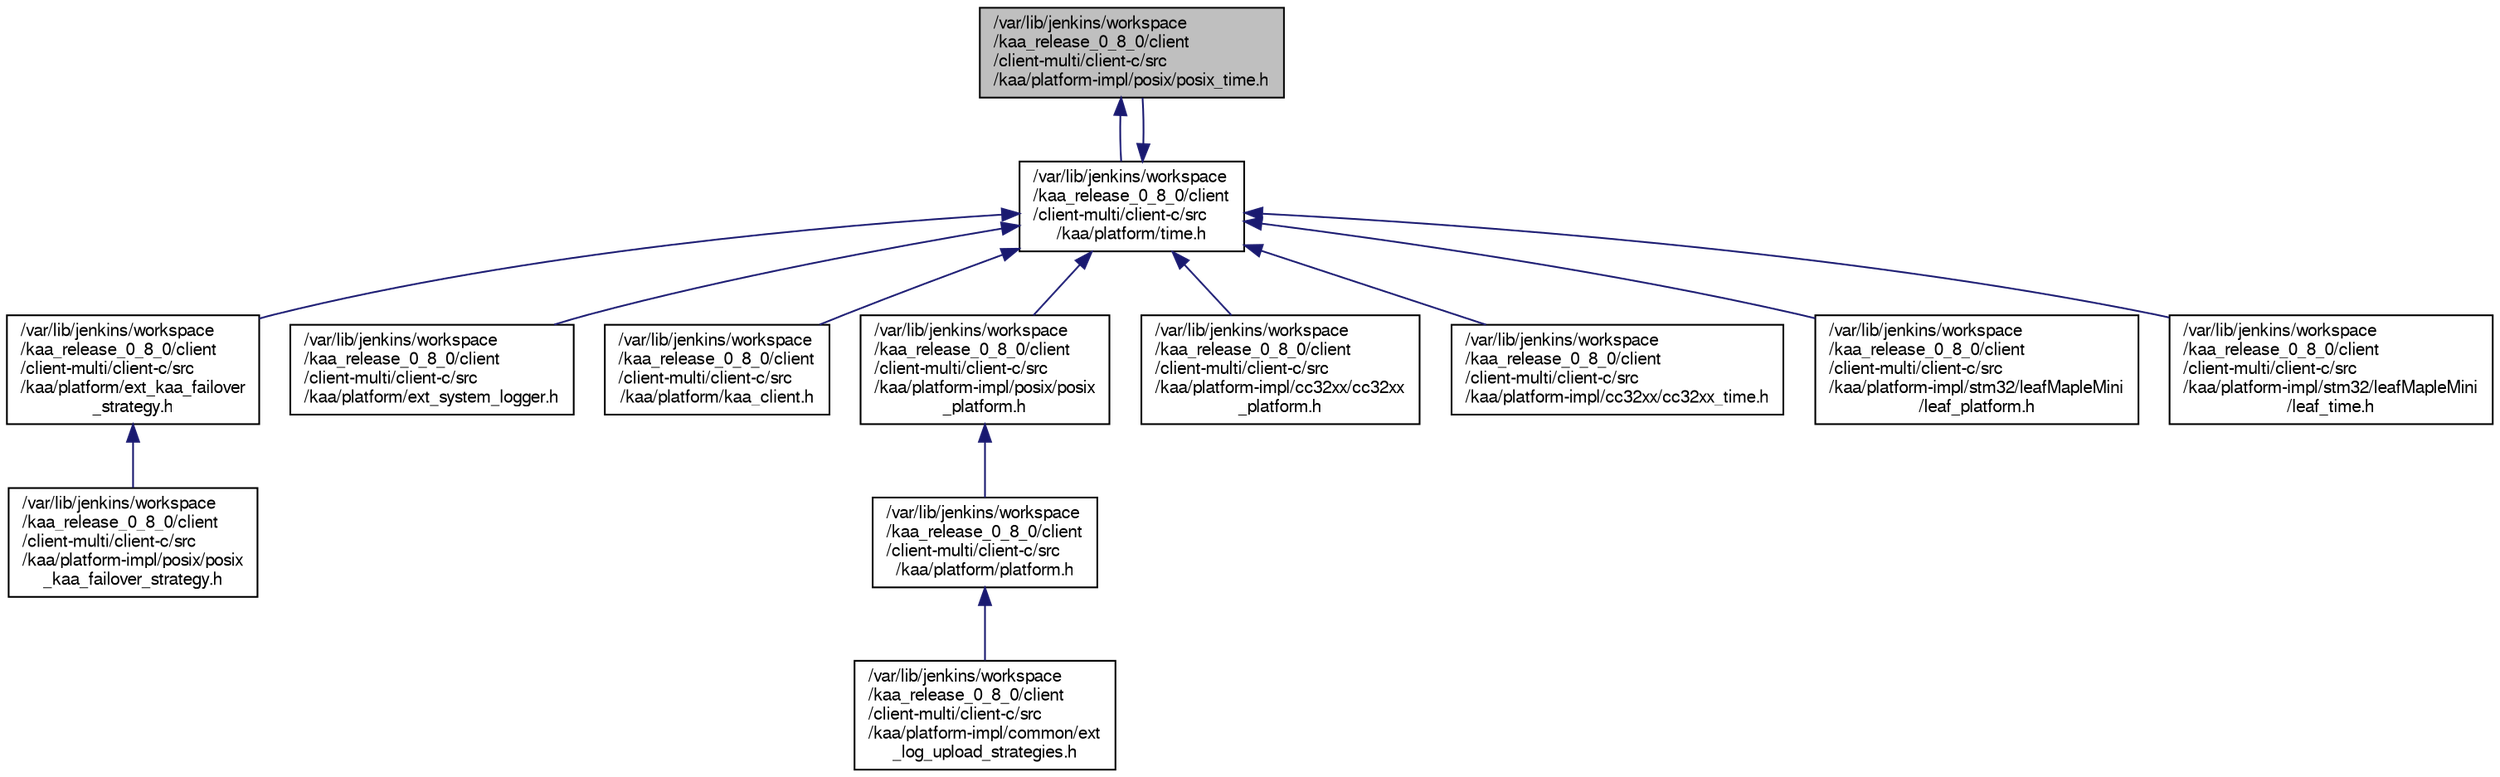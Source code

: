 digraph "/var/lib/jenkins/workspace/kaa_release_0_8_0/client/client-multi/client-c/src/kaa/platform-impl/posix/posix_time.h"
{
  bgcolor="transparent";
  edge [fontname="FreeSans",fontsize="10",labelfontname="FreeSans",labelfontsize="10"];
  node [fontname="FreeSans",fontsize="10",shape=record];
  Node1 [label="/var/lib/jenkins/workspace\l/kaa_release_0_8_0/client\l/client-multi/client-c/src\l/kaa/platform-impl/posix/posix_time.h",height=0.2,width=0.4,color="black", fillcolor="grey75", style="filled" fontcolor="black"];
  Node1 -> Node2 [dir="back",color="midnightblue",fontsize="10",style="solid",fontname="FreeSans"];
  Node2 [label="/var/lib/jenkins/workspace\l/kaa_release_0_8_0/client\l/client-multi/client-c/src\l/kaa/platform/time.h",height=0.2,width=0.4,color="black",URL="$time_8h.html"];
  Node2 -> Node3 [dir="back",color="midnightblue",fontsize="10",style="solid",fontname="FreeSans"];
  Node3 [label="/var/lib/jenkins/workspace\l/kaa_release_0_8_0/client\l/client-multi/client-c/src\l/kaa/platform/ext_kaa_failover\l_strategy.h",height=0.2,width=0.4,color="black",URL="$ext__kaa__failover__strategy_8h.html"];
  Node3 -> Node4 [dir="back",color="midnightblue",fontsize="10",style="solid",fontname="FreeSans"];
  Node4 [label="/var/lib/jenkins/workspace\l/kaa_release_0_8_0/client\l/client-multi/client-c/src\l/kaa/platform-impl/posix/posix\l_kaa_failover_strategy.h",height=0.2,width=0.4,color="black",URL="$posix__kaa__failover__strategy_8h.html"];
  Node2 -> Node1 [dir="back",color="midnightblue",fontsize="10",style="solid",fontname="FreeSans"];
  Node2 -> Node5 [dir="back",color="midnightblue",fontsize="10",style="solid",fontname="FreeSans"];
  Node5 [label="/var/lib/jenkins/workspace\l/kaa_release_0_8_0/client\l/client-multi/client-c/src\l/kaa/platform/ext_system_logger.h",height=0.2,width=0.4,color="black",URL="$ext__system__logger_8h.html"];
  Node2 -> Node6 [dir="back",color="midnightblue",fontsize="10",style="solid",fontname="FreeSans"];
  Node6 [label="/var/lib/jenkins/workspace\l/kaa_release_0_8_0/client\l/client-multi/client-c/src\l/kaa/platform/kaa_client.h",height=0.2,width=0.4,color="black",URL="$kaa__client_8h.html"];
  Node2 -> Node7 [dir="back",color="midnightblue",fontsize="10",style="solid",fontname="FreeSans"];
  Node7 [label="/var/lib/jenkins/workspace\l/kaa_release_0_8_0/client\l/client-multi/client-c/src\l/kaa/platform-impl/posix/posix\l_platform.h",height=0.2,width=0.4,color="black",URL="$posix__platform_8h.html"];
  Node7 -> Node8 [dir="back",color="midnightblue",fontsize="10",style="solid",fontname="FreeSans"];
  Node8 [label="/var/lib/jenkins/workspace\l/kaa_release_0_8_0/client\l/client-multi/client-c/src\l/kaa/platform/platform.h",height=0.2,width=0.4,color="black",URL="$platform_2platform_8h.html"];
  Node8 -> Node9 [dir="back",color="midnightblue",fontsize="10",style="solid",fontname="FreeSans"];
  Node9 [label="/var/lib/jenkins/workspace\l/kaa_release_0_8_0/client\l/client-multi/client-c/src\l/kaa/platform-impl/common/ext\l_log_upload_strategies.h",height=0.2,width=0.4,color="black",URL="$ext__log__upload__strategies_8h.html"];
  Node2 -> Node10 [dir="back",color="midnightblue",fontsize="10",style="solid",fontname="FreeSans"];
  Node10 [label="/var/lib/jenkins/workspace\l/kaa_release_0_8_0/client\l/client-multi/client-c/src\l/kaa/platform-impl/cc32xx/cc32xx\l_platform.h",height=0.2,width=0.4,color="black",URL="$cc32xx__platform_8h.html"];
  Node2 -> Node11 [dir="back",color="midnightblue",fontsize="10",style="solid",fontname="FreeSans"];
  Node11 [label="/var/lib/jenkins/workspace\l/kaa_release_0_8_0/client\l/client-multi/client-c/src\l/kaa/platform-impl/cc32xx/cc32xx_time.h",height=0.2,width=0.4,color="black",URL="$cc32xx__time_8h.html"];
  Node2 -> Node12 [dir="back",color="midnightblue",fontsize="10",style="solid",fontname="FreeSans"];
  Node12 [label="/var/lib/jenkins/workspace\l/kaa_release_0_8_0/client\l/client-multi/client-c/src\l/kaa/platform-impl/stm32/leafMapleMini\l/leaf_platform.h",height=0.2,width=0.4,color="black",URL="$leaf__platform_8h.html"];
  Node2 -> Node13 [dir="back",color="midnightblue",fontsize="10",style="solid",fontname="FreeSans"];
  Node13 [label="/var/lib/jenkins/workspace\l/kaa_release_0_8_0/client\l/client-multi/client-c/src\l/kaa/platform-impl/stm32/leafMapleMini\l/leaf_time.h",height=0.2,width=0.4,color="black",URL="$leaf__time_8h.html"];
}
